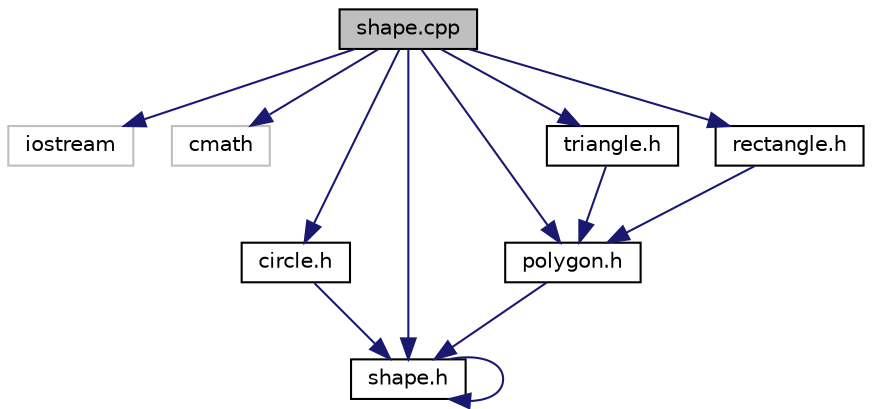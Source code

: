 digraph "shape.cpp"
{
 // LATEX_PDF_SIZE
  edge [fontname="Helvetica",fontsize="10",labelfontname="Helvetica",labelfontsize="10"];
  node [fontname="Helvetica",fontsize="10",shape=record];
  Node1 [label="shape.cpp",height=0.2,width=0.4,color="black", fillcolor="grey75", style="filled", fontcolor="black",tooltip=" "];
  Node1 -> Node2 [color="midnightblue",fontsize="10",style="solid"];
  Node2 [label="iostream",height=0.2,width=0.4,color="grey75", fillcolor="white", style="filled",tooltip=" "];
  Node1 -> Node3 [color="midnightblue",fontsize="10",style="solid"];
  Node3 [label="cmath",height=0.2,width=0.4,color="grey75", fillcolor="white", style="filled",tooltip=" "];
  Node1 -> Node4 [color="midnightblue",fontsize="10",style="solid"];
  Node4 [label="circle.h",height=0.2,width=0.4,color="black", fillcolor="white", style="filled",URL="$circle_8h_source.html",tooltip=" "];
  Node4 -> Node5 [color="midnightblue",fontsize="10",style="solid"];
  Node5 [label="shape.h",height=0.2,width=0.4,color="black", fillcolor="white", style="filled",URL="$shape_8h_source.html",tooltip=" "];
  Node5 -> Node5 [color="midnightblue",fontsize="10",style="solid"];
  Node1 -> Node6 [color="midnightblue",fontsize="10",style="solid"];
  Node6 [label="polygon.h",height=0.2,width=0.4,color="black", fillcolor="white", style="filled",URL="$polygon_8h_source.html",tooltip=" "];
  Node6 -> Node5 [color="midnightblue",fontsize="10",style="solid"];
  Node1 -> Node7 [color="midnightblue",fontsize="10",style="solid"];
  Node7 [label="triangle.h",height=0.2,width=0.4,color="black", fillcolor="white", style="filled",URL="$triangle_8h_source.html",tooltip=" "];
  Node7 -> Node6 [color="midnightblue",fontsize="10",style="solid"];
  Node1 -> Node8 [color="midnightblue",fontsize="10",style="solid"];
  Node8 [label="rectangle.h",height=0.2,width=0.4,color="black", fillcolor="white", style="filled",URL="$rectangle_8h_source.html",tooltip=" "];
  Node8 -> Node6 [color="midnightblue",fontsize="10",style="solid"];
  Node1 -> Node5 [color="midnightblue",fontsize="10",style="solid"];
}
